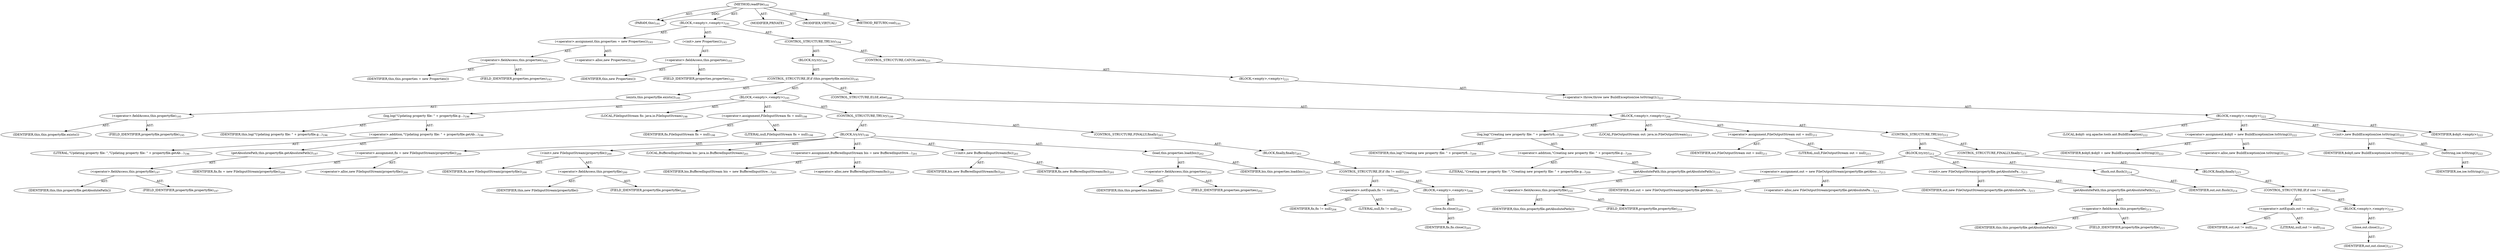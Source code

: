 digraph "readFile" {  
"111669149699" [label = <(METHOD,readFile)<SUB>191</SUB>> ]
"115964116993" [label = <(PARAM,this)<SUB>191</SUB>> ]
"25769803780" [label = <(BLOCK,&lt;empty&gt;,&lt;empty&gt;)<SUB>191</SUB>> ]
"30064771090" [label = <(&lt;operator&gt;.assignment,this.properties = new Properties())<SUB>193</SUB>> ]
"30064771091" [label = <(&lt;operator&gt;.fieldAccess,this.properties)<SUB>193</SUB>> ]
"68719476773" [label = <(IDENTIFIER,this,this.properties = new Properties())> ]
"55834574851" [label = <(FIELD_IDENTIFIER,properties,properties)<SUB>193</SUB>> ]
"30064771092" [label = <(&lt;operator&gt;.alloc,new Properties())<SUB>193</SUB>> ]
"30064771093" [label = <(&lt;init&gt;,new Properties())<SUB>193</SUB>> ]
"30064771094" [label = <(&lt;operator&gt;.fieldAccess,this.properties)<SUB>193</SUB>> ]
"68719476774" [label = <(IDENTIFIER,this,new Properties())> ]
"55834574852" [label = <(FIELD_IDENTIFIER,properties,properties)<SUB>193</SUB>> ]
"47244640257" [label = <(CONTROL_STRUCTURE,TRY,try)<SUB>194</SUB>> ]
"25769803781" [label = <(BLOCK,try,try)<SUB>194</SUB>> ]
"47244640258" [label = <(CONTROL_STRUCTURE,IF,if (this.propertyfile.exists()))<SUB>195</SUB>> ]
"30064771095" [label = <(exists,this.propertyfile.exists())<SUB>195</SUB>> ]
"30064771096" [label = <(&lt;operator&gt;.fieldAccess,this.propertyfile)<SUB>195</SUB>> ]
"68719476775" [label = <(IDENTIFIER,this,this.propertyfile.exists())> ]
"55834574853" [label = <(FIELD_IDENTIFIER,propertyfile,propertyfile)<SUB>195</SUB>> ]
"25769803782" [label = <(BLOCK,&lt;empty&gt;,&lt;empty&gt;)<SUB>195</SUB>> ]
"30064771097" [label = <(log,log(&quot;Updating property file: &quot; + propertyfile.g...)<SUB>196</SUB>> ]
"68719476740" [label = <(IDENTIFIER,this,log(&quot;Updating property file: &quot; + propertyfile.g...)<SUB>196</SUB>> ]
"30064771098" [label = <(&lt;operator&gt;.addition,&quot;Updating property file: &quot; + propertyfile.getAb...)<SUB>196</SUB>> ]
"90194313216" [label = <(LITERAL,&quot;Updating property file: &quot;,&quot;Updating property file: &quot; + propertyfile.getAb...)<SUB>196</SUB>> ]
"30064771099" [label = <(getAbsolutePath,this.propertyfile.getAbsolutePath())<SUB>197</SUB>> ]
"30064771100" [label = <(&lt;operator&gt;.fieldAccess,this.propertyfile)<SUB>197</SUB>> ]
"68719476776" [label = <(IDENTIFIER,this,this.propertyfile.getAbsolutePath())> ]
"55834574854" [label = <(FIELD_IDENTIFIER,propertyfile,propertyfile)<SUB>197</SUB>> ]
"94489280515" [label = <(LOCAL,FileInputStream fis: java.io.FileInputStream)<SUB>198</SUB>> ]
"30064771101" [label = <(&lt;operator&gt;.assignment,FileInputStream fis = null)<SUB>198</SUB>> ]
"68719476777" [label = <(IDENTIFIER,fis,FileInputStream fis = null)<SUB>198</SUB>> ]
"90194313217" [label = <(LITERAL,null,FileInputStream fis = null)<SUB>198</SUB>> ]
"47244640259" [label = <(CONTROL_STRUCTURE,TRY,try)<SUB>199</SUB>> ]
"25769803783" [label = <(BLOCK,try,try)<SUB>199</SUB>> ]
"30064771102" [label = <(&lt;operator&gt;.assignment,fis = new FileInputStream(propertyfile))<SUB>200</SUB>> ]
"68719476778" [label = <(IDENTIFIER,fis,fis = new FileInputStream(propertyfile))<SUB>200</SUB>> ]
"30064771103" [label = <(&lt;operator&gt;.alloc,new FileInputStream(propertyfile))<SUB>200</SUB>> ]
"30064771104" [label = <(&lt;init&gt;,new FileInputStream(propertyfile))<SUB>200</SUB>> ]
"68719476779" [label = <(IDENTIFIER,fis,new FileInputStream(propertyfile))<SUB>200</SUB>> ]
"30064771105" [label = <(&lt;operator&gt;.fieldAccess,this.propertyfile)<SUB>200</SUB>> ]
"68719476780" [label = <(IDENTIFIER,this,new FileInputStream(propertyfile))> ]
"55834574855" [label = <(FIELD_IDENTIFIER,propertyfile,propertyfile)<SUB>200</SUB>> ]
"94489280516" [label = <(LOCAL,BufferedInputStream bis: java.io.BufferedInputStream)<SUB>201</SUB>> ]
"30064771106" [label = <(&lt;operator&gt;.assignment,BufferedInputStream bis = new BufferedInputStre...)<SUB>201</SUB>> ]
"68719476781" [label = <(IDENTIFIER,bis,BufferedInputStream bis = new BufferedInputStre...)<SUB>201</SUB>> ]
"30064771107" [label = <(&lt;operator&gt;.alloc,new BufferedInputStream(fis))<SUB>201</SUB>> ]
"30064771108" [label = <(&lt;init&gt;,new BufferedInputStream(fis))<SUB>201</SUB>> ]
"68719476782" [label = <(IDENTIFIER,bis,new BufferedInputStream(fis))<SUB>201</SUB>> ]
"68719476783" [label = <(IDENTIFIER,fis,new BufferedInputStream(fis))<SUB>201</SUB>> ]
"30064771109" [label = <(load,this.properties.load(bis))<SUB>202</SUB>> ]
"30064771110" [label = <(&lt;operator&gt;.fieldAccess,this.properties)<SUB>202</SUB>> ]
"68719476784" [label = <(IDENTIFIER,this,this.properties.load(bis))> ]
"55834574856" [label = <(FIELD_IDENTIFIER,properties,properties)<SUB>202</SUB>> ]
"68719476785" [label = <(IDENTIFIER,bis,this.properties.load(bis))<SUB>202</SUB>> ]
"47244640260" [label = <(CONTROL_STRUCTURE,FINALLY,finally)<SUB>203</SUB>> ]
"25769803784" [label = <(BLOCK,finally,finally)<SUB>203</SUB>> ]
"47244640261" [label = <(CONTROL_STRUCTURE,IF,if (fis != null))<SUB>204</SUB>> ]
"30064771111" [label = <(&lt;operator&gt;.notEquals,fis != null)<SUB>204</SUB>> ]
"68719476786" [label = <(IDENTIFIER,fis,fis != null)<SUB>204</SUB>> ]
"90194313218" [label = <(LITERAL,null,fis != null)<SUB>204</SUB>> ]
"25769803785" [label = <(BLOCK,&lt;empty&gt;,&lt;empty&gt;)<SUB>204</SUB>> ]
"30064771112" [label = <(close,fis.close())<SUB>205</SUB>> ]
"68719476787" [label = <(IDENTIFIER,fis,fis.close())<SUB>205</SUB>> ]
"47244640262" [label = <(CONTROL_STRUCTURE,ELSE,else)<SUB>208</SUB>> ]
"25769803786" [label = <(BLOCK,&lt;empty&gt;,&lt;empty&gt;)<SUB>208</SUB>> ]
"30064771113" [label = <(log,log(&quot;Creating new property file: &quot; + propertyfi...)<SUB>209</SUB>> ]
"68719476741" [label = <(IDENTIFIER,this,log(&quot;Creating new property file: &quot; + propertyfi...)<SUB>209</SUB>> ]
"30064771114" [label = <(&lt;operator&gt;.addition,&quot;Creating new property file: &quot; + propertyfile.g...)<SUB>209</SUB>> ]
"90194313219" [label = <(LITERAL,&quot;Creating new property file: &quot;,&quot;Creating new property file: &quot; + propertyfile.g...)<SUB>209</SUB>> ]
"30064771115" [label = <(getAbsolutePath,this.propertyfile.getAbsolutePath())<SUB>210</SUB>> ]
"30064771116" [label = <(&lt;operator&gt;.fieldAccess,this.propertyfile)<SUB>210</SUB>> ]
"68719476788" [label = <(IDENTIFIER,this,this.propertyfile.getAbsolutePath())> ]
"55834574857" [label = <(FIELD_IDENTIFIER,propertyfile,propertyfile)<SUB>210</SUB>> ]
"94489280517" [label = <(LOCAL,FileOutputStream out: java.io.FileOutputStream)<SUB>211</SUB>> ]
"30064771117" [label = <(&lt;operator&gt;.assignment,FileOutputStream out = null)<SUB>211</SUB>> ]
"68719476789" [label = <(IDENTIFIER,out,FileOutputStream out = null)<SUB>211</SUB>> ]
"90194313220" [label = <(LITERAL,null,FileOutputStream out = null)<SUB>211</SUB>> ]
"47244640263" [label = <(CONTROL_STRUCTURE,TRY,try)<SUB>212</SUB>> ]
"25769803787" [label = <(BLOCK,try,try)<SUB>212</SUB>> ]
"30064771118" [label = <(&lt;operator&gt;.assignment,out = new FileOutputStream(propertyfile.getAbso...)<SUB>213</SUB>> ]
"68719476790" [label = <(IDENTIFIER,out,out = new FileOutputStream(propertyfile.getAbso...)<SUB>213</SUB>> ]
"30064771119" [label = <(&lt;operator&gt;.alloc,new FileOutputStream(propertyfile.getAbsolutePa...)<SUB>213</SUB>> ]
"30064771120" [label = <(&lt;init&gt;,new FileOutputStream(propertyfile.getAbsolutePa...)<SUB>213</SUB>> ]
"68719476791" [label = <(IDENTIFIER,out,new FileOutputStream(propertyfile.getAbsolutePa...)<SUB>213</SUB>> ]
"30064771121" [label = <(getAbsolutePath,this.propertyfile.getAbsolutePath())<SUB>213</SUB>> ]
"30064771122" [label = <(&lt;operator&gt;.fieldAccess,this.propertyfile)<SUB>213</SUB>> ]
"68719476792" [label = <(IDENTIFIER,this,this.propertyfile.getAbsolutePath())> ]
"55834574858" [label = <(FIELD_IDENTIFIER,propertyfile,propertyfile)<SUB>213</SUB>> ]
"30064771123" [label = <(flush,out.flush())<SUB>214</SUB>> ]
"68719476793" [label = <(IDENTIFIER,out,out.flush())<SUB>214</SUB>> ]
"47244640264" [label = <(CONTROL_STRUCTURE,FINALLY,finally)<SUB>215</SUB>> ]
"25769803788" [label = <(BLOCK,finally,finally)<SUB>215</SUB>> ]
"47244640265" [label = <(CONTROL_STRUCTURE,IF,if (out != null))<SUB>216</SUB>> ]
"30064771124" [label = <(&lt;operator&gt;.notEquals,out != null)<SUB>216</SUB>> ]
"68719476794" [label = <(IDENTIFIER,out,out != null)<SUB>216</SUB>> ]
"90194313221" [label = <(LITERAL,null,out != null)<SUB>216</SUB>> ]
"25769803789" [label = <(BLOCK,&lt;empty&gt;,&lt;empty&gt;)<SUB>216</SUB>> ]
"30064771125" [label = <(close,out.close())<SUB>217</SUB>> ]
"68719476795" [label = <(IDENTIFIER,out,out.close())<SUB>217</SUB>> ]
"47244640266" [label = <(CONTROL_STRUCTURE,CATCH,catch)<SUB>221</SUB>> ]
"25769803790" [label = <(BLOCK,&lt;empty&gt;,&lt;empty&gt;)<SUB>221</SUB>> ]
"30064771126" [label = <(&lt;operator&gt;.throw,throw new BuildException(ioe.toString());)<SUB>222</SUB>> ]
"25769803791" [label = <(BLOCK,&lt;empty&gt;,&lt;empty&gt;)<SUB>222</SUB>> ]
"94489280518" [label = <(LOCAL,$obj0: org.apache.tools.ant.BuildException)<SUB>222</SUB>> ]
"30064771127" [label = <(&lt;operator&gt;.assignment,$obj0 = new BuildException(ioe.toString()))<SUB>222</SUB>> ]
"68719476796" [label = <(IDENTIFIER,$obj0,$obj0 = new BuildException(ioe.toString()))<SUB>222</SUB>> ]
"30064771128" [label = <(&lt;operator&gt;.alloc,new BuildException(ioe.toString()))<SUB>222</SUB>> ]
"30064771129" [label = <(&lt;init&gt;,new BuildException(ioe.toString()))<SUB>222</SUB>> ]
"68719476797" [label = <(IDENTIFIER,$obj0,new BuildException(ioe.toString()))<SUB>222</SUB>> ]
"30064771130" [label = <(toString,ioe.toString())<SUB>222</SUB>> ]
"68719476798" [label = <(IDENTIFIER,ioe,ioe.toString())<SUB>222</SUB>> ]
"68719476799" [label = <(IDENTIFIER,$obj0,&lt;empty&gt;)<SUB>222</SUB>> ]
"133143986186" [label = <(MODIFIER,PRIVATE)> ]
"133143986187" [label = <(MODIFIER,VIRTUAL)> ]
"128849018883" [label = <(METHOD_RETURN,void)<SUB>191</SUB>> ]
  "111669149699" -> "115964116993"  [ label = "AST: "] 
  "111669149699" -> "25769803780"  [ label = "AST: "] 
  "111669149699" -> "133143986186"  [ label = "AST: "] 
  "111669149699" -> "133143986187"  [ label = "AST: "] 
  "111669149699" -> "128849018883"  [ label = "AST: "] 
  "25769803780" -> "30064771090"  [ label = "AST: "] 
  "25769803780" -> "30064771093"  [ label = "AST: "] 
  "25769803780" -> "47244640257"  [ label = "AST: "] 
  "30064771090" -> "30064771091"  [ label = "AST: "] 
  "30064771090" -> "30064771092"  [ label = "AST: "] 
  "30064771091" -> "68719476773"  [ label = "AST: "] 
  "30064771091" -> "55834574851"  [ label = "AST: "] 
  "30064771093" -> "30064771094"  [ label = "AST: "] 
  "30064771094" -> "68719476774"  [ label = "AST: "] 
  "30064771094" -> "55834574852"  [ label = "AST: "] 
  "47244640257" -> "25769803781"  [ label = "AST: "] 
  "47244640257" -> "47244640266"  [ label = "AST: "] 
  "25769803781" -> "47244640258"  [ label = "AST: "] 
  "47244640258" -> "30064771095"  [ label = "AST: "] 
  "47244640258" -> "25769803782"  [ label = "AST: "] 
  "47244640258" -> "47244640262"  [ label = "AST: "] 
  "30064771095" -> "30064771096"  [ label = "AST: "] 
  "30064771096" -> "68719476775"  [ label = "AST: "] 
  "30064771096" -> "55834574853"  [ label = "AST: "] 
  "25769803782" -> "30064771097"  [ label = "AST: "] 
  "25769803782" -> "94489280515"  [ label = "AST: "] 
  "25769803782" -> "30064771101"  [ label = "AST: "] 
  "25769803782" -> "47244640259"  [ label = "AST: "] 
  "30064771097" -> "68719476740"  [ label = "AST: "] 
  "30064771097" -> "30064771098"  [ label = "AST: "] 
  "30064771098" -> "90194313216"  [ label = "AST: "] 
  "30064771098" -> "30064771099"  [ label = "AST: "] 
  "30064771099" -> "30064771100"  [ label = "AST: "] 
  "30064771100" -> "68719476776"  [ label = "AST: "] 
  "30064771100" -> "55834574854"  [ label = "AST: "] 
  "30064771101" -> "68719476777"  [ label = "AST: "] 
  "30064771101" -> "90194313217"  [ label = "AST: "] 
  "47244640259" -> "25769803783"  [ label = "AST: "] 
  "47244640259" -> "47244640260"  [ label = "AST: "] 
  "25769803783" -> "30064771102"  [ label = "AST: "] 
  "25769803783" -> "30064771104"  [ label = "AST: "] 
  "25769803783" -> "94489280516"  [ label = "AST: "] 
  "25769803783" -> "30064771106"  [ label = "AST: "] 
  "25769803783" -> "30064771108"  [ label = "AST: "] 
  "25769803783" -> "30064771109"  [ label = "AST: "] 
  "30064771102" -> "68719476778"  [ label = "AST: "] 
  "30064771102" -> "30064771103"  [ label = "AST: "] 
  "30064771104" -> "68719476779"  [ label = "AST: "] 
  "30064771104" -> "30064771105"  [ label = "AST: "] 
  "30064771105" -> "68719476780"  [ label = "AST: "] 
  "30064771105" -> "55834574855"  [ label = "AST: "] 
  "30064771106" -> "68719476781"  [ label = "AST: "] 
  "30064771106" -> "30064771107"  [ label = "AST: "] 
  "30064771108" -> "68719476782"  [ label = "AST: "] 
  "30064771108" -> "68719476783"  [ label = "AST: "] 
  "30064771109" -> "30064771110"  [ label = "AST: "] 
  "30064771109" -> "68719476785"  [ label = "AST: "] 
  "30064771110" -> "68719476784"  [ label = "AST: "] 
  "30064771110" -> "55834574856"  [ label = "AST: "] 
  "47244640260" -> "25769803784"  [ label = "AST: "] 
  "25769803784" -> "47244640261"  [ label = "AST: "] 
  "47244640261" -> "30064771111"  [ label = "AST: "] 
  "47244640261" -> "25769803785"  [ label = "AST: "] 
  "30064771111" -> "68719476786"  [ label = "AST: "] 
  "30064771111" -> "90194313218"  [ label = "AST: "] 
  "25769803785" -> "30064771112"  [ label = "AST: "] 
  "30064771112" -> "68719476787"  [ label = "AST: "] 
  "47244640262" -> "25769803786"  [ label = "AST: "] 
  "25769803786" -> "30064771113"  [ label = "AST: "] 
  "25769803786" -> "94489280517"  [ label = "AST: "] 
  "25769803786" -> "30064771117"  [ label = "AST: "] 
  "25769803786" -> "47244640263"  [ label = "AST: "] 
  "30064771113" -> "68719476741"  [ label = "AST: "] 
  "30064771113" -> "30064771114"  [ label = "AST: "] 
  "30064771114" -> "90194313219"  [ label = "AST: "] 
  "30064771114" -> "30064771115"  [ label = "AST: "] 
  "30064771115" -> "30064771116"  [ label = "AST: "] 
  "30064771116" -> "68719476788"  [ label = "AST: "] 
  "30064771116" -> "55834574857"  [ label = "AST: "] 
  "30064771117" -> "68719476789"  [ label = "AST: "] 
  "30064771117" -> "90194313220"  [ label = "AST: "] 
  "47244640263" -> "25769803787"  [ label = "AST: "] 
  "47244640263" -> "47244640264"  [ label = "AST: "] 
  "25769803787" -> "30064771118"  [ label = "AST: "] 
  "25769803787" -> "30064771120"  [ label = "AST: "] 
  "25769803787" -> "30064771123"  [ label = "AST: "] 
  "30064771118" -> "68719476790"  [ label = "AST: "] 
  "30064771118" -> "30064771119"  [ label = "AST: "] 
  "30064771120" -> "68719476791"  [ label = "AST: "] 
  "30064771120" -> "30064771121"  [ label = "AST: "] 
  "30064771121" -> "30064771122"  [ label = "AST: "] 
  "30064771122" -> "68719476792"  [ label = "AST: "] 
  "30064771122" -> "55834574858"  [ label = "AST: "] 
  "30064771123" -> "68719476793"  [ label = "AST: "] 
  "47244640264" -> "25769803788"  [ label = "AST: "] 
  "25769803788" -> "47244640265"  [ label = "AST: "] 
  "47244640265" -> "30064771124"  [ label = "AST: "] 
  "47244640265" -> "25769803789"  [ label = "AST: "] 
  "30064771124" -> "68719476794"  [ label = "AST: "] 
  "30064771124" -> "90194313221"  [ label = "AST: "] 
  "25769803789" -> "30064771125"  [ label = "AST: "] 
  "30064771125" -> "68719476795"  [ label = "AST: "] 
  "47244640266" -> "25769803790"  [ label = "AST: "] 
  "25769803790" -> "30064771126"  [ label = "AST: "] 
  "30064771126" -> "25769803791"  [ label = "AST: "] 
  "25769803791" -> "94489280518"  [ label = "AST: "] 
  "25769803791" -> "30064771127"  [ label = "AST: "] 
  "25769803791" -> "30064771129"  [ label = "AST: "] 
  "25769803791" -> "68719476799"  [ label = "AST: "] 
  "30064771127" -> "68719476796"  [ label = "AST: "] 
  "30064771127" -> "30064771128"  [ label = "AST: "] 
  "30064771129" -> "68719476797"  [ label = "AST: "] 
  "30064771129" -> "30064771130"  [ label = "AST: "] 
  "30064771130" -> "68719476798"  [ label = "AST: "] 
  "111669149699" -> "115964116993"  [ label = "DDG: "] 
}
